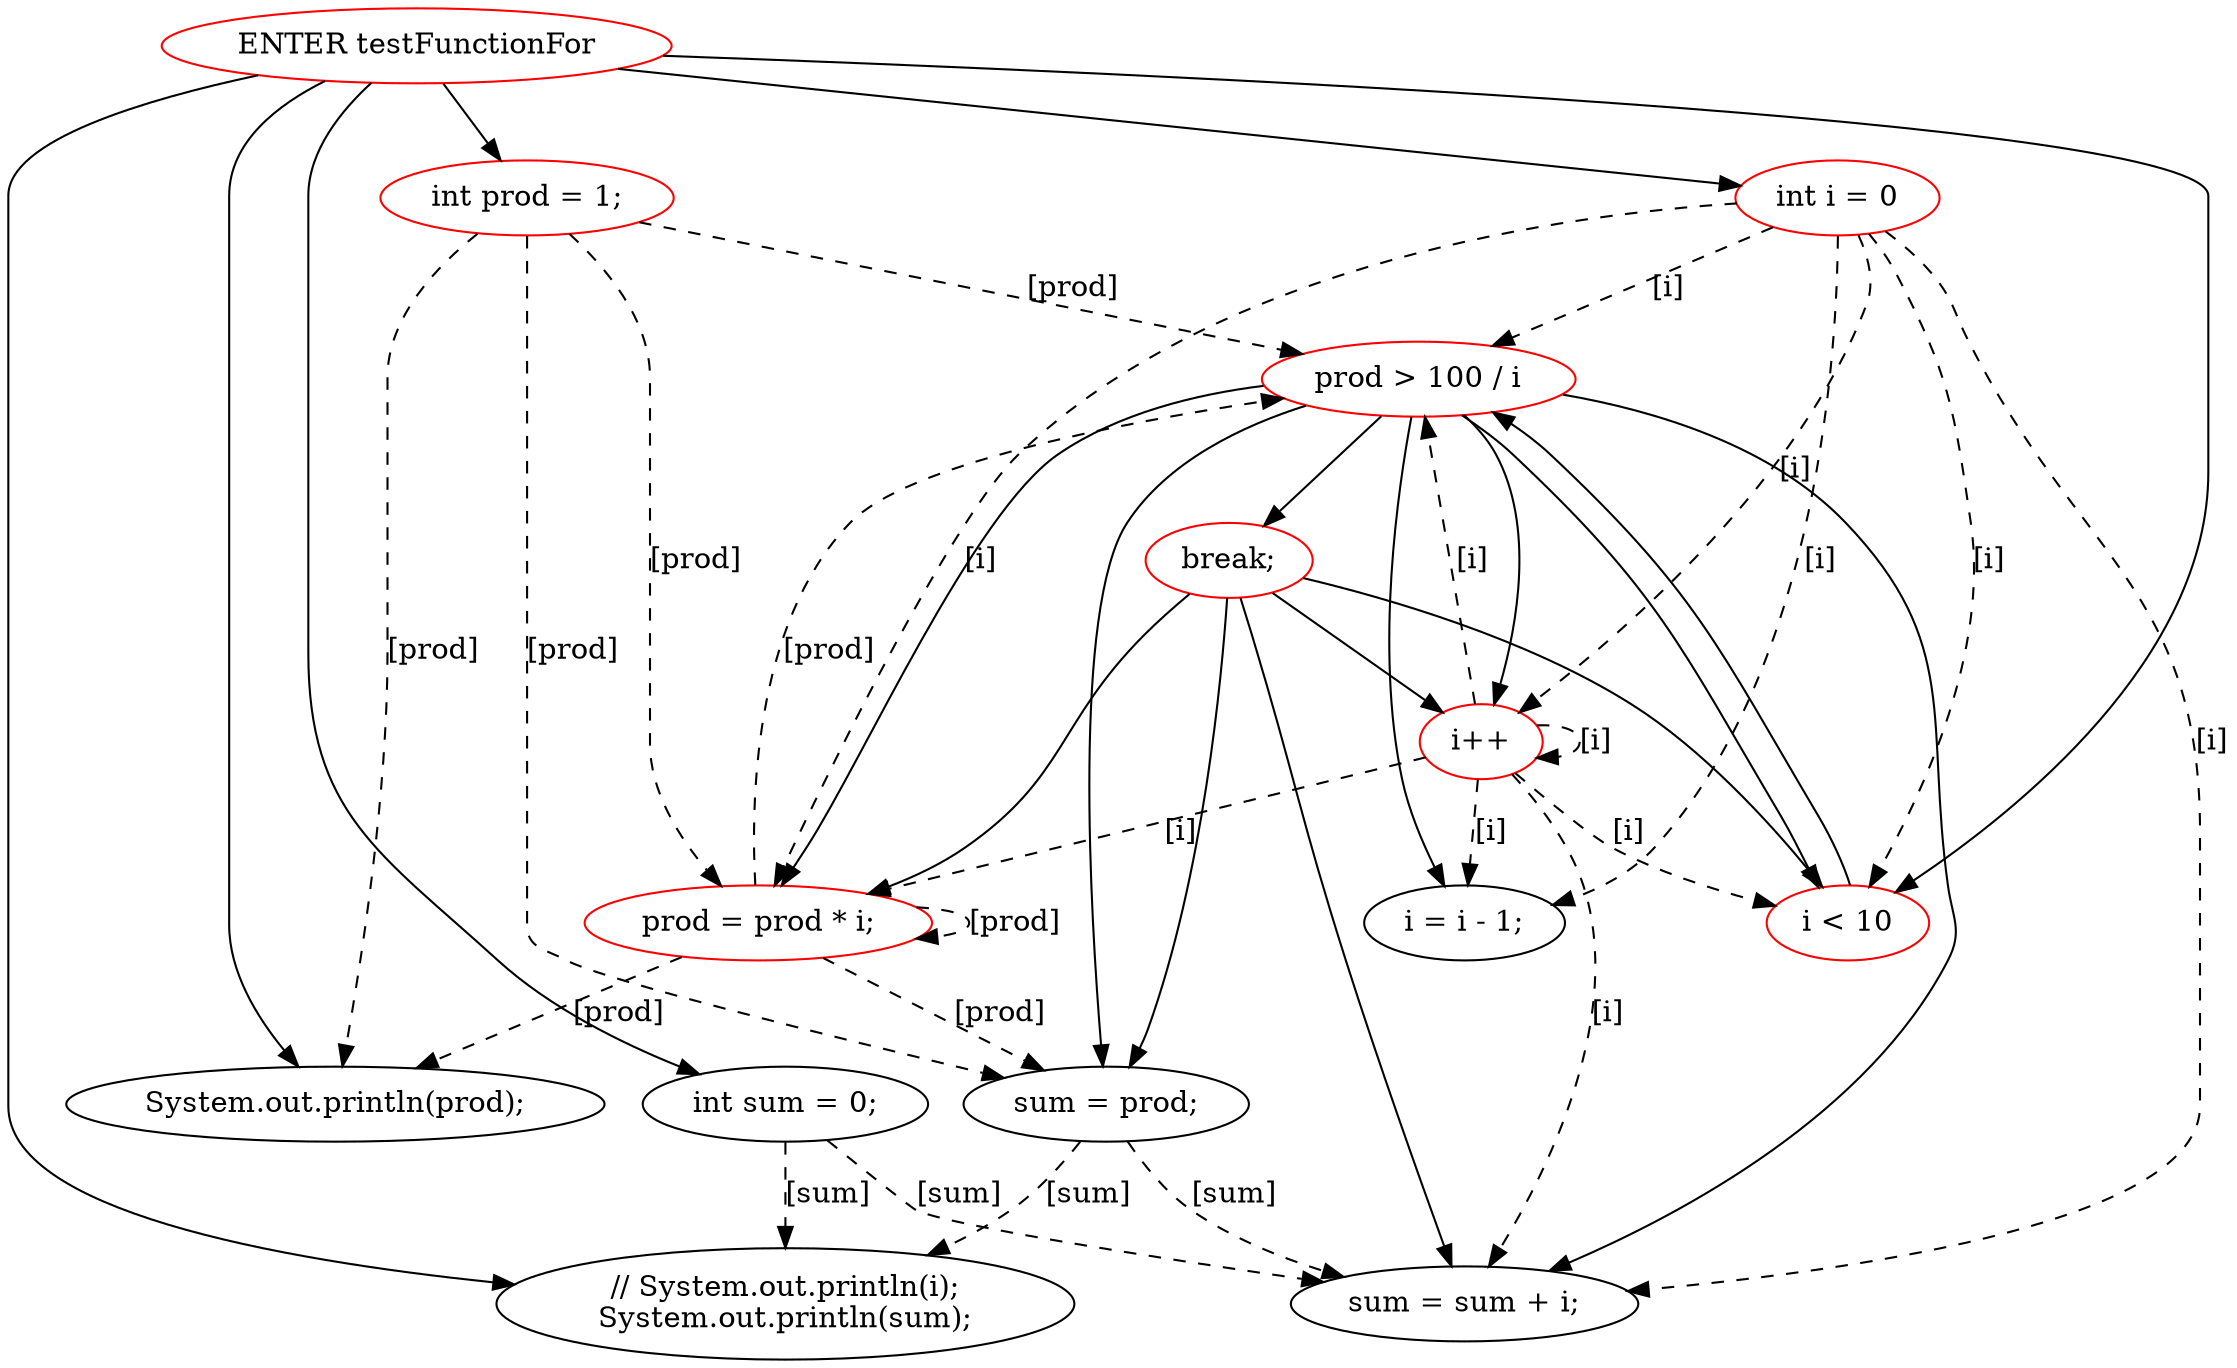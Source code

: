 strict digraph G {
  0 [ color="red" label="ENTER testFunctionFor" ];
  2 [ label="int sum = 0;" ];
  3 [ color="red" label="int prod = 1;" ];
  4 [ color="red" label="int i = 0" ];
  5 [ color="red" label="i < 10" ];
  6 [ color="red" label="prod > 100 / i" ];
  7 [ label="i = i - 1;" ];
  8 [ color="red" label="break;" ];
  9 [ label="sum = sum + i;" ];
  10 [ label="sum = prod;" ];
  11 [ color="red" label="prod = prod * i;" ];
  12 [ color="red" label="i++" ];
  13 [ label="// System.out.println(i);
System.out.println(sum);" ];
  14 [ label="System.out.println(prod);" ];
  0 -> 2 [ ];
  0 -> 3 [ ];
  0 -> 4 [ ];
  0 -> 5 [ ];
  0 -> 13 [ ];
  0 -> 14 [ ];
  5 -> 6 [ ];
  6 -> 7 [ ];
  6 -> 8 [ ];
  8 -> 9 [ ];
  8 -> 10 [ ];
  8 -> 11 [ ];
  8 -> 12 [ ];
  8 -> 5 [ ];
  6 -> 9 [ ];
  6 -> 10 [ ];
  6 -> 11 [ ];
  6 -> 12 [ ];
  6 -> 5 [ ];
  4 -> 5 [ style="dashed" label="[i]" ];
  12 -> 5 [ style="dashed" label="[i]" ];
  4 -> 6 [ style="dashed" label="[i]" ];
  3 -> 6 [ style="dashed" label="[prod]" ];
  12 -> 6 [ style="dashed" label="[i]" ];
  11 -> 6 [ style="dashed" label="[prod]" ];
  4 -> 7 [ style="dashed" label="[i]" ];
  12 -> 7 [ style="dashed" label="[i]" ];
  4 -> 9 [ style="dashed" label="[i]" ];
  2 -> 9 [ style="dashed" label="[sum]" ];
  12 -> 9 [ style="dashed" label="[i]" ];
  10 -> 9 [ style="dashed" label="[sum]" ];
  3 -> 10 [ style="dashed" label="[prod]" ];
  11 -> 10 [ style="dashed" label="[prod]" ];
  4 -> 11 [ style="dashed" label="[i]" ];
  3 -> 11 [ style="dashed" label="[prod]" ];
  12 -> 11 [ style="dashed" label="[i]" ];
  11 -> 11 [ style="dashed" label="[prod]" ];
  4 -> 12 [ style="dashed" label="[i]" ];
  12 -> 12 [ style="dashed" label="[i]" ];
  2 -> 13 [ style="dashed" label="[sum]" ];
  10 -> 13 [ style="dashed" label="[sum]" ];
  3 -> 14 [ style="dashed" label="[prod]" ];
  11 -> 14 [ style="dashed" label="[prod]" ];
}
